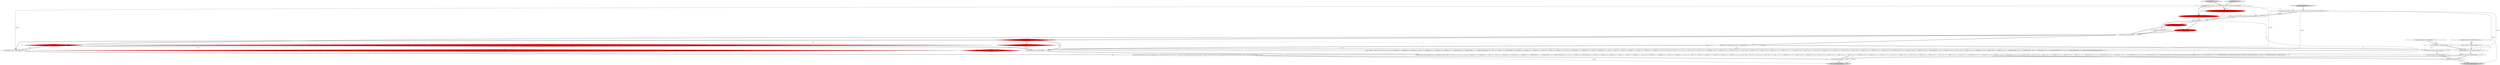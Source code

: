 digraph {
9 [style = filled, label = "getInterpreter().adaptivePredict(_input,105,_ctx)@@@9@@@['1', '0', '0']", fillcolor = red, shape = diamond image = "AAA1AAABBB1BBB"];
18 [style = filled, label = "getInterpreter().adaptivePredict(_input,104,_ctx)@@@30@@@['1', '0', '0']", fillcolor = red, shape = diamond image = "AAA1AAABBB1BBB"];
3 [style = filled, label = "enterOuterAlt(_localctx,2)@@@26@@@['1', '1', '0']", fillcolor = white, shape = ellipse image = "AAA0AAABBB1BBB"];
17 [style = filled, label = "{setState(332)match(T__0)setState(341)_la = _input.LA(1)if ((((_la) & ~0x3f) == 0 && ((1L << _la) & ((1L << T__0) | (1L << ANALYZE) | (1L << ANALYZED) | (1L << CASE) | (1L << CAST) | (1L << CATALOGS) | (1L << COLUMNS) | (1L << CONVERT) | (1L << CURRENT_DATE) | (1L << CURRENT_TIME) | (1L << CURRENT_TIMESTAMP) | (1L << DAY) | (1L << DEBUG) | (1L << EXECUTABLE) | (1L << EXISTS) | (1L << EXPLAIN) | (1L << EXTRACT) | (1L << FALSE) | (1L << FIRST) | (1L << FORMAT) | (1L << FULL) | (1L << FUNCTIONS) | (1L << GRAPHVIZ) | (1L << HOUR) | (1L << INTERVAL) | (1L << LAST) | (1L << LEFT) | (1L << LIMIT) | (1L << MAPPED) | (1L << MATCH) | (1L << MINUTE) | (1L << MONTH))) != 0) || ((((_la - 65)) & ~0x3f) == 0 && ((1L << (_la - 65)) & ((1L << (NOT - 65)) | (1L << (NULL - 65)) | (1L << (OPTIMIZED - 65)) | (1L << (PARSED - 65)) | (1L << (PHYSICAL - 65)) | (1L << (PLAN - 65)) | (1L << (RIGHT - 65)) | (1L << (RLIKE - 65)) | (1L << (QUERY - 65)) | (1L << (SCHEMAS - 65)) | (1L << (SECOND - 65)) | (1L << (SHOW - 65)) | (1L << (SYS - 65)) | (1L << (TABLES - 65)) | (1L << (TEXT - 65)) | (1L << (TRUE - 65)) | (1L << (TYPE - 65)) | (1L << (TYPES - 65)) | (1L << (VERIFY - 65)) | (1L << (YEAR - 65)) | (1L << (FUNCTION_ESC - 65)) | (1L << (DATE_ESC - 65)) | (1L << (TIME_ESC - 65)) | (1L << (TIMESTAMP_ESC - 65)) | (1L << (GUID_ESC - 65)) | (1L << (PLUS - 65)) | (1L << (MINUS - 65)) | (1L << (ASTERISK - 65)) | (1L << (PARAM - 65)) | (1L << (STRING - 65)) | (1L << (INTEGER_VALUE - 65)) | (1L << (DECIMAL_VALUE - 65)) | (1L << (IDENTIFIER - 65)) | (1L << (DIGIT_IDENTIFIER - 65)))) != 0) || _la == QUOTED_IDENTIFIER || _la == BACKQUOTED_IDENTIFIER) {{setState(333)expression()setState(338)_errHandler.sync(this)_la = _input.LA(1)while (_la == T__2) {{{setState(334)match(T__2)setState(335)expression()}}setState(340)_errHandler.sync(this)_la = _input.LA(1)}}}setState(343)match(T__1)}@@@11@@@['1', '1', '1']", fillcolor = white, shape = ellipse image = "AAA0AAABBB1BBB"];
11 [style = filled, label = "_errHandler.sync(this)@@@8@@@['1', '1', '1']", fillcolor = white, shape = ellipse image = "AAA0AAABBB1BBB"];
24 [style = filled, label = "(((_la) & ~0x3f) == 0 && ((1L << _la) & ((1L << ANALYZE) | (1L << ANALYZED) | (1L << CATALOGS) | (1L << COLUMNS) | (1L << CURRENT_DATE) | (1L << CURRENT_TIME) | (1L << CURRENT_TIMESTAMP) | (1L << DAY) | (1L << DEBUG) | (1L << EXECUTABLE) | (1L << EXPLAIN) | (1L << FIRST) | (1L << FORMAT) | (1L << FULL) | (1L << FUNCTIONS) | (1L << GRAPHVIZ) | (1L << HOUR) | (1L << INTERVAL) | (1L << LAST) | (1L << LIMIT) | (1L << MAPPED) | (1L << MINUTE) | (1L << MONTH))) != 0) || ((((_la - 70)) & ~0x3f) == 0 && ((1L << (_la - 70)) & ((1L << (OPTIMIZED - 70)) | (1L << (PARSED - 70)) | (1L << (PHYSICAL - 70)) | (1L << (PIVOT - 70)) | (1L << (PLAN - 70)) | (1L << (RLIKE - 70)) | (1L << (QUERY - 70)) | (1L << (SCHEMAS - 70)) | (1L << (SECOND - 70)) | (1L << (SHOW - 70)) | (1L << (SYS - 70)) | (1L << (TABLES - 70)) | (1L << (TEXT - 70)) | (1L << (TYPE - 70)) | (1L << (TYPES - 70)) | (1L << (VERIFY - 70)) | (1L << (YEAR - 70)) | (1L << (IDENTIFIER - 70)) | (1L << (DIGIT_IDENTIFIER - 70)) | (1L << (QUOTED_IDENTIFIER - 70)) | (1L << (BACKQUOTED_IDENTIFIER - 70)))) != 0)@@@14@@@['0', '1', '0']", fillcolor = red, shape = diamond image = "AAA1AAABBB2BBB"];
6 [style = filled, label = "RecognitionException re@@@45@@@['1', '1', '0']", fillcolor = white, shape = diamond image = "AAA0AAABBB1BBB"];
8 [style = filled, label = "{exitRule()}@@@50@@@['1', '1', '0']", fillcolor = white, shape = ellipse image = "AAA0AAABBB1BBB"];
21 [style = filled, label = "tableIdentifier['0', '1', '0']", fillcolor = lightgray, shape = diamond image = "AAA0AAABBB2BBB"];
30 [style = filled, label = "_localctx.exception = re@@@51@@@['0', '0', '1']", fillcolor = white, shape = ellipse image = "AAA0AAABBB3BBB"];
4 [style = filled, label = "{setState(816)_errHandler.sync(this)switch (getInterpreter().adaptivePredict(_input,108,_ctx)) {case 1:{setState(813)((TableIdentifierContext)_localctx).catalog = identifier()setState(814)match(T__3)}breaksetState(818)((TableIdentifierContext)_localctx).name = identifier()}@@@27@@@['1', '1', '0']", fillcolor = white, shape = ellipse image = "AAA0AAABBB1BBB"];
13 [style = filled, label = "enterOuterAlt(_localctx,1)@@@10@@@['1', '1', '1']", fillcolor = white, shape = ellipse image = "AAA0AAABBB1BBB"];
27 [style = filled, label = "{setState(344)expression()}@@@43@@@['0', '0', '1']", fillcolor = white, shape = ellipse image = "AAA0AAABBB3BBB"];
23 [style = filled, label = "enterRule(_localctx,104,RULE_tableIdentifier)@@@4@@@['0', '1', '0']", fillcolor = red, shape = ellipse image = "AAA1AAABBB2BBB"];
35 [style = filled, label = "enterOuterAlt(_localctx,2)@@@42@@@['0', '0', '1']", fillcolor = white, shape = ellipse image = "AAA0AAABBB3BBB"];
0 [style = filled, label = "_localctx.exception = re@@@46@@@['1', '1', '0']", fillcolor = white, shape = ellipse image = "AAA0AAABBB1BBB"];
12 [style = filled, label = "enterRule(_localctx,96,RULE_tableIdentifier)@@@4@@@['1', '0', '0']", fillcolor = red, shape = ellipse image = "AAA1AAABBB1BBB"];
16 [style = filled, label = "_errHandler.recover(this,re)@@@53@@@['1', '1', '1']", fillcolor = white, shape = ellipse image = "AAA0AAABBB1BBB"];
36 [style = filled, label = "RecognitionException re@@@50@@@['0', '0', '1']", fillcolor = white, shape = diamond image = "AAA0AAABBB3BBB"];
5 [style = filled, label = "setState(781)@@@7@@@['1', '0', '0']", fillcolor = red, shape = ellipse image = "AAA1AAABBB1BBB"];
19 [style = filled, label = "setState(819)@@@7@@@['0', '1', '0']", fillcolor = red, shape = ellipse image = "AAA1AAABBB2BBB"];
34 [style = filled, label = "setState(345)@@@7@@@['0', '0', '1']", fillcolor = white, shape = ellipse image = "AAA0AAABBB3BBB"];
22 [style = filled, label = "getInterpreter().adaptivePredict(_input,108,_ctx)@@@30@@@['0', '1', '0']", fillcolor = red, shape = diamond image = "AAA1AAABBB2BBB"];
26 [style = filled, label = "(((_la) & ~0x3f) == 0 && ((1L << _la) & ((1L << T__0) | (1L << ANALYZE) | (1L << ANALYZED) | (1L << CASE) | (1L << CAST) | (1L << CATALOGS) | (1L << COLUMNS) | (1L << CONVERT) | (1L << CURRENT_DATE) | (1L << CURRENT_TIME) | (1L << CURRENT_TIMESTAMP) | (1L << DAY) | (1L << DEBUG) | (1L << EXECUTABLE) | (1L << EXISTS) | (1L << EXPLAIN) | (1L << EXTRACT) | (1L << FALSE) | (1L << FIRST) | (1L << FORMAT) | (1L << FULL) | (1L << FUNCTIONS) | (1L << GRAPHVIZ) | (1L << HOUR) | (1L << INTERVAL) | (1L << LAST) | (1L << LEFT) | (1L << LIMIT) | (1L << MAPPED) | (1L << MATCH) | (1L << MINUTE) | (1L << MONTH))) != 0) || ((((_la - 65)) & ~0x3f) == 0 && ((1L << (_la - 65)) & ((1L << (NOT - 65)) | (1L << (NULL - 65)) | (1L << (OPTIMIZED - 65)) | (1L << (PARSED - 65)) | (1L << (PHYSICAL - 65)) | (1L << (PLAN - 65)) | (1L << (RIGHT - 65)) | (1L << (RLIKE - 65)) | (1L << (QUERY - 65)) | (1L << (SCHEMAS - 65)) | (1L << (SECOND - 65)) | (1L << (SHOW - 65)) | (1L << (SYS - 65)) | (1L << (TABLES - 65)) | (1L << (TEXT - 65)) | (1L << (TRUE - 65)) | (1L << (TYPE - 65)) | (1L << (TYPES - 65)) | (1L << (VERIFY - 65)) | (1L << (YEAR - 65)) | (1L << (FUNCTION_ESC - 65)) | (1L << (DATE_ESC - 65)) | (1L << (TIME_ESC - 65)) | (1L << (TIMESTAMP_ESC - 65)) | (1L << (GUID_ESC - 65)) | (1L << (PLUS - 65)) | (1L << (MINUS - 65)) | (1L << (ASTERISK - 65)) | (1L << (PARAM - 65)) | (1L << (STRING - 65)) | (1L << (INTEGER_VALUE - 65)) | (1L << (DECIMAL_VALUE - 65)) | (1L << (IDENTIFIER - 65)) | (1L << (DIGIT_IDENTIFIER - 65)))) != 0) || _la == QUOTED_IDENTIFIER || _la == BACKQUOTED_IDENTIFIER@@@16@@@['0', '0', '1']", fillcolor = white, shape = diamond image = "AAA0AAABBB3BBB"];
28 [style = filled, label = "enterRule(_localctx,24,RULE_groupingExpressions)@@@4@@@['0', '0', '1']", fillcolor = white, shape = ellipse image = "AAA0AAABBB3BBB"];
25 [style = filled, label = "getInterpreter().adaptivePredict(_input,43,_ctx)@@@9@@@['0', '0', '1']", fillcolor = white, shape = diamond image = "AAA0AAABBB3BBB"];
29 [style = filled, label = "return _localctx@@@58@@@['0', '0', '1']", fillcolor = lightgray, shape = ellipse image = "AAA0AAABBB3BBB"];
31 [style = filled, label = "GroupingExpressionsContext _localctx = new GroupingExpressionsContext(_ctx,getState())@@@3@@@['0', '0', '1']", fillcolor = white, shape = ellipse image = "AAA0AAABBB3BBB"];
10 [style = filled, label = "tableIdentifier['1', '0', '0']", fillcolor = lightgray, shape = diamond image = "AAA0AAABBB1BBB"];
15 [style = filled, label = "int _la@@@5@@@['1', '1', '1']", fillcolor = white, shape = ellipse image = "AAA0AAABBB1BBB"];
1 [style = filled, label = "(((_la) & ~0x3f) == 0 && ((1L << _la) & ((1L << ANALYZE) | (1L << ANALYZED) | (1L << CATALOGS) | (1L << COLUMNS) | (1L << CURRENT_DATE) | (1L << CURRENT_TIME) | (1L << CURRENT_TIMESTAMP) | (1L << DAY) | (1L << DEBUG) | (1L << EXECUTABLE) | (1L << EXPLAIN) | (1L << FIRST) | (1L << FORMAT) | (1L << FULL) | (1L << FUNCTIONS) | (1L << GRAPHVIZ) | (1L << HOUR) | (1L << INTERVAL) | (1L << LAST) | (1L << LIMIT) | (1L << MAPPED) | (1L << MINUTE) | (1L << MONTH))) != 0) || ((((_la - 69)) & ~0x3f) == 0 && ((1L << (_la - 69)) & ((1L << (OPTIMIZED - 69)) | (1L << (PARSED - 69)) | (1L << (PHYSICAL - 69)) | (1L << (PLAN - 69)) | (1L << (RLIKE - 69)) | (1L << (QUERY - 69)) | (1L << (SCHEMAS - 69)) | (1L << (SECOND - 69)) | (1L << (SHOW - 69)) | (1L << (SYS - 69)) | (1L << (TABLES - 69)) | (1L << (TEXT - 69)) | (1L << (TYPE - 69)) | (1L << (TYPES - 69)) | (1L << (VERIFY - 69)) | (1L << (YEAR - 69)) | (1L << (IDENTIFIER - 69)) | (1L << (DIGIT_IDENTIFIER - 69)) | (1L << (QUOTED_IDENTIFIER - 69)) | (1L << (BACKQUOTED_IDENTIFIER - 69)))) != 0)@@@14@@@['1', '0', '0']", fillcolor = red, shape = diamond image = "AAA1AAABBB1BBB"];
20 [style = filled, label = "getInterpreter().adaptivePredict(_input,109,_ctx)@@@9@@@['0', '1', '0']", fillcolor = red, shape = diamond image = "AAA1AAABBB2BBB"];
7 [style = filled, label = "TableIdentifierContext _localctx = new TableIdentifierContext(_ctx,getState())@@@3@@@['1', '1', '0']", fillcolor = white, shape = ellipse image = "AAA0AAABBB1BBB"];
32 [style = filled, label = "groupingExpressions['0', '0', '1']", fillcolor = lightgray, shape = diamond image = "AAA0AAABBB3BBB"];
33 [style = filled, label = "{exitRule()}@@@55@@@['0', '0', '1']", fillcolor = white, shape = ellipse image = "AAA0AAABBB3BBB"];
14 [style = filled, label = "return _localctx@@@53@@@['1', '1', '0']", fillcolor = lightgray, shape = ellipse image = "AAA0AAABBB1BBB"];
2 [style = filled, label = "_errHandler.reportError(this,re)@@@52@@@['1', '1', '1']", fillcolor = white, shape = ellipse image = "AAA0AAABBB1BBB"];
9->20 [style = dashed, label="0"];
17->8 [style = bold, label=""];
11->20 [style = bold, label=""];
35->27 [style = bold, label=""];
7->12 [style = solid, label="_localctx"];
36->16 [style = dotted, label="true"];
20->13 [style = bold, label=""];
28->15 [style = bold, label=""];
12->23 [style = dashed, label="0"];
7->31 [style = dashed, label="0"];
15->34 [style = bold, label=""];
16->8 [style = bold, label=""];
20->24 [style = dotted, label="true"];
7->12 [style = bold, label=""];
25->13 [style = bold, label=""];
18->22 [style = dashed, label="0"];
25->35 [style = dotted, label="true"];
31->28 [style = solid, label="_localctx"];
0->2 [style = bold, label=""];
12->15 [style = bold, label=""];
23->15 [style = bold, label=""];
8->14 [style = bold, label=""];
36->2 [style = dotted, label="true"];
31->13 [style = solid, label="_localctx"];
19->11 [style = bold, label=""];
6->0 [style = bold, label=""];
20->3 [style = bold, label=""];
17->33 [style = bold, label=""];
25->13 [style = dotted, label="true"];
15->19 [style = bold, label=""];
11->9 [style = bold, label=""];
25->35 [style = bold, label=""];
3->4 [style = bold, label=""];
10->7 [style = bold, label=""];
5->34 [style = dashed, label="0"];
34->11 [style = bold, label=""];
15->5 [style = bold, label=""];
15->17 [style = solid, label="_la"];
33->29 [style = bold, label=""];
7->3 [style = solid, label="_localctx"];
31->35 [style = solid, label="_localctx"];
13->17 [style = bold, label=""];
36->30 [style = bold, label=""];
6->2 [style = dotted, label="true"];
6->16 [style = dotted, label="true"];
36->30 [style = dotted, label="true"];
4->14 [style = solid, label="_localctx"];
16->33 [style = bold, label=""];
1->24 [style = dashed, label="0"];
12->28 [style = dashed, label="0"];
31->29 [style = solid, label="_localctx"];
7->23 [style = bold, label=""];
9->13 [style = dotted, label="true"];
9->25 [style = dashed, label="0"];
7->13 [style = solid, label="_localctx"];
9->1 [style = dotted, label="true"];
9->3 [style = bold, label=""];
4->8 [style = bold, label=""];
21->7 [style = bold, label=""];
9->18 [style = dotted, label="true"];
20->13 [style = dotted, label="true"];
5->11 [style = bold, label=""];
20->3 [style = dotted, label="true"];
27->33 [style = bold, label=""];
31->28 [style = bold, label=""];
6->0 [style = dotted, label="true"];
20->22 [style = dotted, label="true"];
30->2 [style = bold, label=""];
7->23 [style = solid, label="_localctx"];
5->19 [style = dashed, label="0"];
32->31 [style = bold, label=""];
9->3 [style = dotted, label="true"];
25->26 [style = dotted, label="true"];
17->14 [style = solid, label="_localctx"];
11->25 [style = bold, label=""];
9->13 [style = bold, label=""];
2->16 [style = bold, label=""];
}
